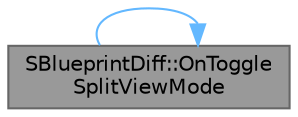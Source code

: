 digraph "SBlueprintDiff::OnToggleSplitViewMode"
{
 // INTERACTIVE_SVG=YES
 // LATEX_PDF_SIZE
  bgcolor="transparent";
  edge [fontname=Helvetica,fontsize=10,labelfontname=Helvetica,labelfontsize=10];
  node [fontname=Helvetica,fontsize=10,shape=box,height=0.2,width=0.4];
  rankdir="LR";
  Node1 [id="Node000001",label="SBlueprintDiff::OnToggle\lSplitViewMode",height=0.2,width=0.4,color="gray40", fillcolor="grey60", style="filled", fontcolor="black",tooltip="User toggles the option to change the split view mode betwwen vertical and horizontal."];
  Node1 -> Node1 [id="edge1_Node000001_Node000001",color="steelblue1",style="solid",tooltip=" "];
}
